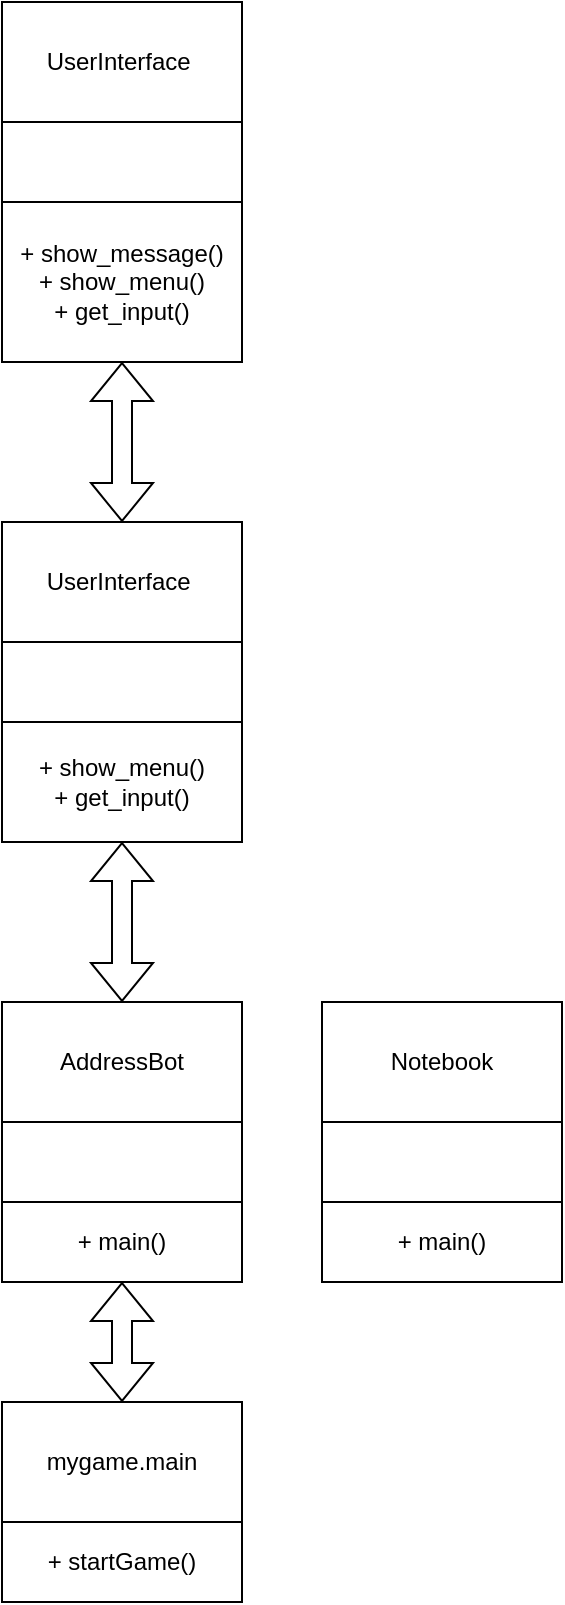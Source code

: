 <mxfile version="22.0.4" type="device">
  <diagram name="Страница — 1" id="z6Sgk7xPK5xs6qksBYED">
    <mxGraphModel dx="1235" dy="1835" grid="1" gridSize="10" guides="1" tooltips="1" connect="1" arrows="1" fold="1" page="1" pageScale="1" pageWidth="827" pageHeight="1169" math="0" shadow="0">
      <root>
        <mxCell id="0" />
        <mxCell id="1" parent="0" />
        <mxCell id="w8onnEOOYwds9Rucm3qh-3" value="UserInterface&amp;nbsp;" style="rounded=0;whiteSpace=wrap;html=1;" vertex="1" parent="1">
          <mxGeometry x="80" y="-20" width="120" height="60" as="geometry" />
        </mxCell>
        <mxCell id="w8onnEOOYwds9Rucm3qh-4" value="" style="rounded=0;whiteSpace=wrap;html=1;" vertex="1" parent="1">
          <mxGeometry x="80" y="40" width="120" height="40" as="geometry" />
        </mxCell>
        <mxCell id="w8onnEOOYwds9Rucm3qh-6" value="+ show_message()&lt;br&gt;+ show_menu()&lt;br&gt;+ get_input()" style="rounded=0;whiteSpace=wrap;html=1;" vertex="1" parent="1">
          <mxGeometry x="80" y="80" width="120" height="80" as="geometry" />
        </mxCell>
        <mxCell id="w8onnEOOYwds9Rucm3qh-9" value="UserInterface&amp;nbsp;" style="rounded=0;whiteSpace=wrap;html=1;" vertex="1" parent="1">
          <mxGeometry x="80" y="240" width="120" height="60" as="geometry" />
        </mxCell>
        <mxCell id="w8onnEOOYwds9Rucm3qh-10" value="" style="rounded=0;whiteSpace=wrap;html=1;" vertex="1" parent="1">
          <mxGeometry x="80" y="300" width="120" height="40" as="geometry" />
        </mxCell>
        <mxCell id="w8onnEOOYwds9Rucm3qh-15" value="+ show_menu()&lt;br&gt;+ get_input()" style="rounded=0;whiteSpace=wrap;html=1;" vertex="1" parent="1">
          <mxGeometry x="80" y="340" width="120" height="60" as="geometry" />
        </mxCell>
        <mxCell id="w8onnEOOYwds9Rucm3qh-17" value="" style="shape=flexArrow;endArrow=classic;startArrow=classic;html=1;rounded=0;entryX=0.5;entryY=1;entryDx=0;entryDy=0;exitX=0.5;exitY=0;exitDx=0;exitDy=0;" edge="1" parent="1" source="w8onnEOOYwds9Rucm3qh-9" target="w8onnEOOYwds9Rucm3qh-6">
          <mxGeometry width="100" height="100" relative="1" as="geometry">
            <mxPoint x="330" y="250" as="sourcePoint" />
            <mxPoint x="430" y="150" as="targetPoint" />
          </mxGeometry>
        </mxCell>
        <mxCell id="w8onnEOOYwds9Rucm3qh-18" value="" style="shape=flexArrow;endArrow=classic;startArrow=classic;html=1;rounded=0;entryX=0.5;entryY=1;entryDx=0;entryDy=0;exitX=0.5;exitY=0;exitDx=0;exitDy=0;" edge="1" parent="1" source="w8onnEOOYwds9Rucm3qh-20" target="w8onnEOOYwds9Rucm3qh-15">
          <mxGeometry width="100" height="100" relative="1" as="geometry">
            <mxPoint y="520" as="sourcePoint" />
            <mxPoint x="130" y="410" as="targetPoint" />
          </mxGeometry>
        </mxCell>
        <mxCell id="w8onnEOOYwds9Rucm3qh-19" value="" style="shape=flexArrow;endArrow=classic;startArrow=classic;html=1;rounded=0;entryX=0.5;entryY=1;entryDx=0;entryDy=0;exitX=0.5;exitY=0;exitDx=0;exitDy=0;" edge="1" parent="1" source="w8onnEOOYwds9Rucm3qh-26" target="w8onnEOOYwds9Rucm3qh-24">
          <mxGeometry width="100" height="100" relative="1" as="geometry">
            <mxPoint y="730" as="sourcePoint" />
            <mxPoint x="100" y="630" as="targetPoint" />
          </mxGeometry>
        </mxCell>
        <mxCell id="w8onnEOOYwds9Rucm3qh-20" value="AddressBot" style="rounded=0;whiteSpace=wrap;html=1;" vertex="1" parent="1">
          <mxGeometry x="80" y="480" width="120" height="60" as="geometry" />
        </mxCell>
        <mxCell id="w8onnEOOYwds9Rucm3qh-21" value="Notebook" style="rounded=0;whiteSpace=wrap;html=1;" vertex="1" parent="1">
          <mxGeometry x="240" y="480" width="120" height="60" as="geometry" />
        </mxCell>
        <mxCell id="w8onnEOOYwds9Rucm3qh-22" value="" style="rounded=0;whiteSpace=wrap;html=1;" vertex="1" parent="1">
          <mxGeometry x="80" y="540" width="120" height="40" as="geometry" />
        </mxCell>
        <mxCell id="w8onnEOOYwds9Rucm3qh-23" value="" style="rounded=0;whiteSpace=wrap;html=1;" vertex="1" parent="1">
          <mxGeometry x="240" y="540" width="120" height="40" as="geometry" />
        </mxCell>
        <mxCell id="w8onnEOOYwds9Rucm3qh-24" value="+ main()" style="rounded=0;whiteSpace=wrap;html=1;" vertex="1" parent="1">
          <mxGeometry x="80" y="580" width="120" height="40" as="geometry" />
        </mxCell>
        <mxCell id="w8onnEOOYwds9Rucm3qh-25" value="+ main()" style="rounded=0;whiteSpace=wrap;html=1;" vertex="1" parent="1">
          <mxGeometry x="240" y="580" width="120" height="40" as="geometry" />
        </mxCell>
        <mxCell id="w8onnEOOYwds9Rucm3qh-26" value="mygame.main" style="rounded=0;whiteSpace=wrap;html=1;" vertex="1" parent="1">
          <mxGeometry x="80" y="680" width="120" height="60" as="geometry" />
        </mxCell>
        <mxCell id="w8onnEOOYwds9Rucm3qh-27" value="+ startGame()" style="rounded=0;whiteSpace=wrap;html=1;" vertex="1" parent="1">
          <mxGeometry x="80" y="740" width="120" height="40" as="geometry" />
        </mxCell>
      </root>
    </mxGraphModel>
  </diagram>
</mxfile>
